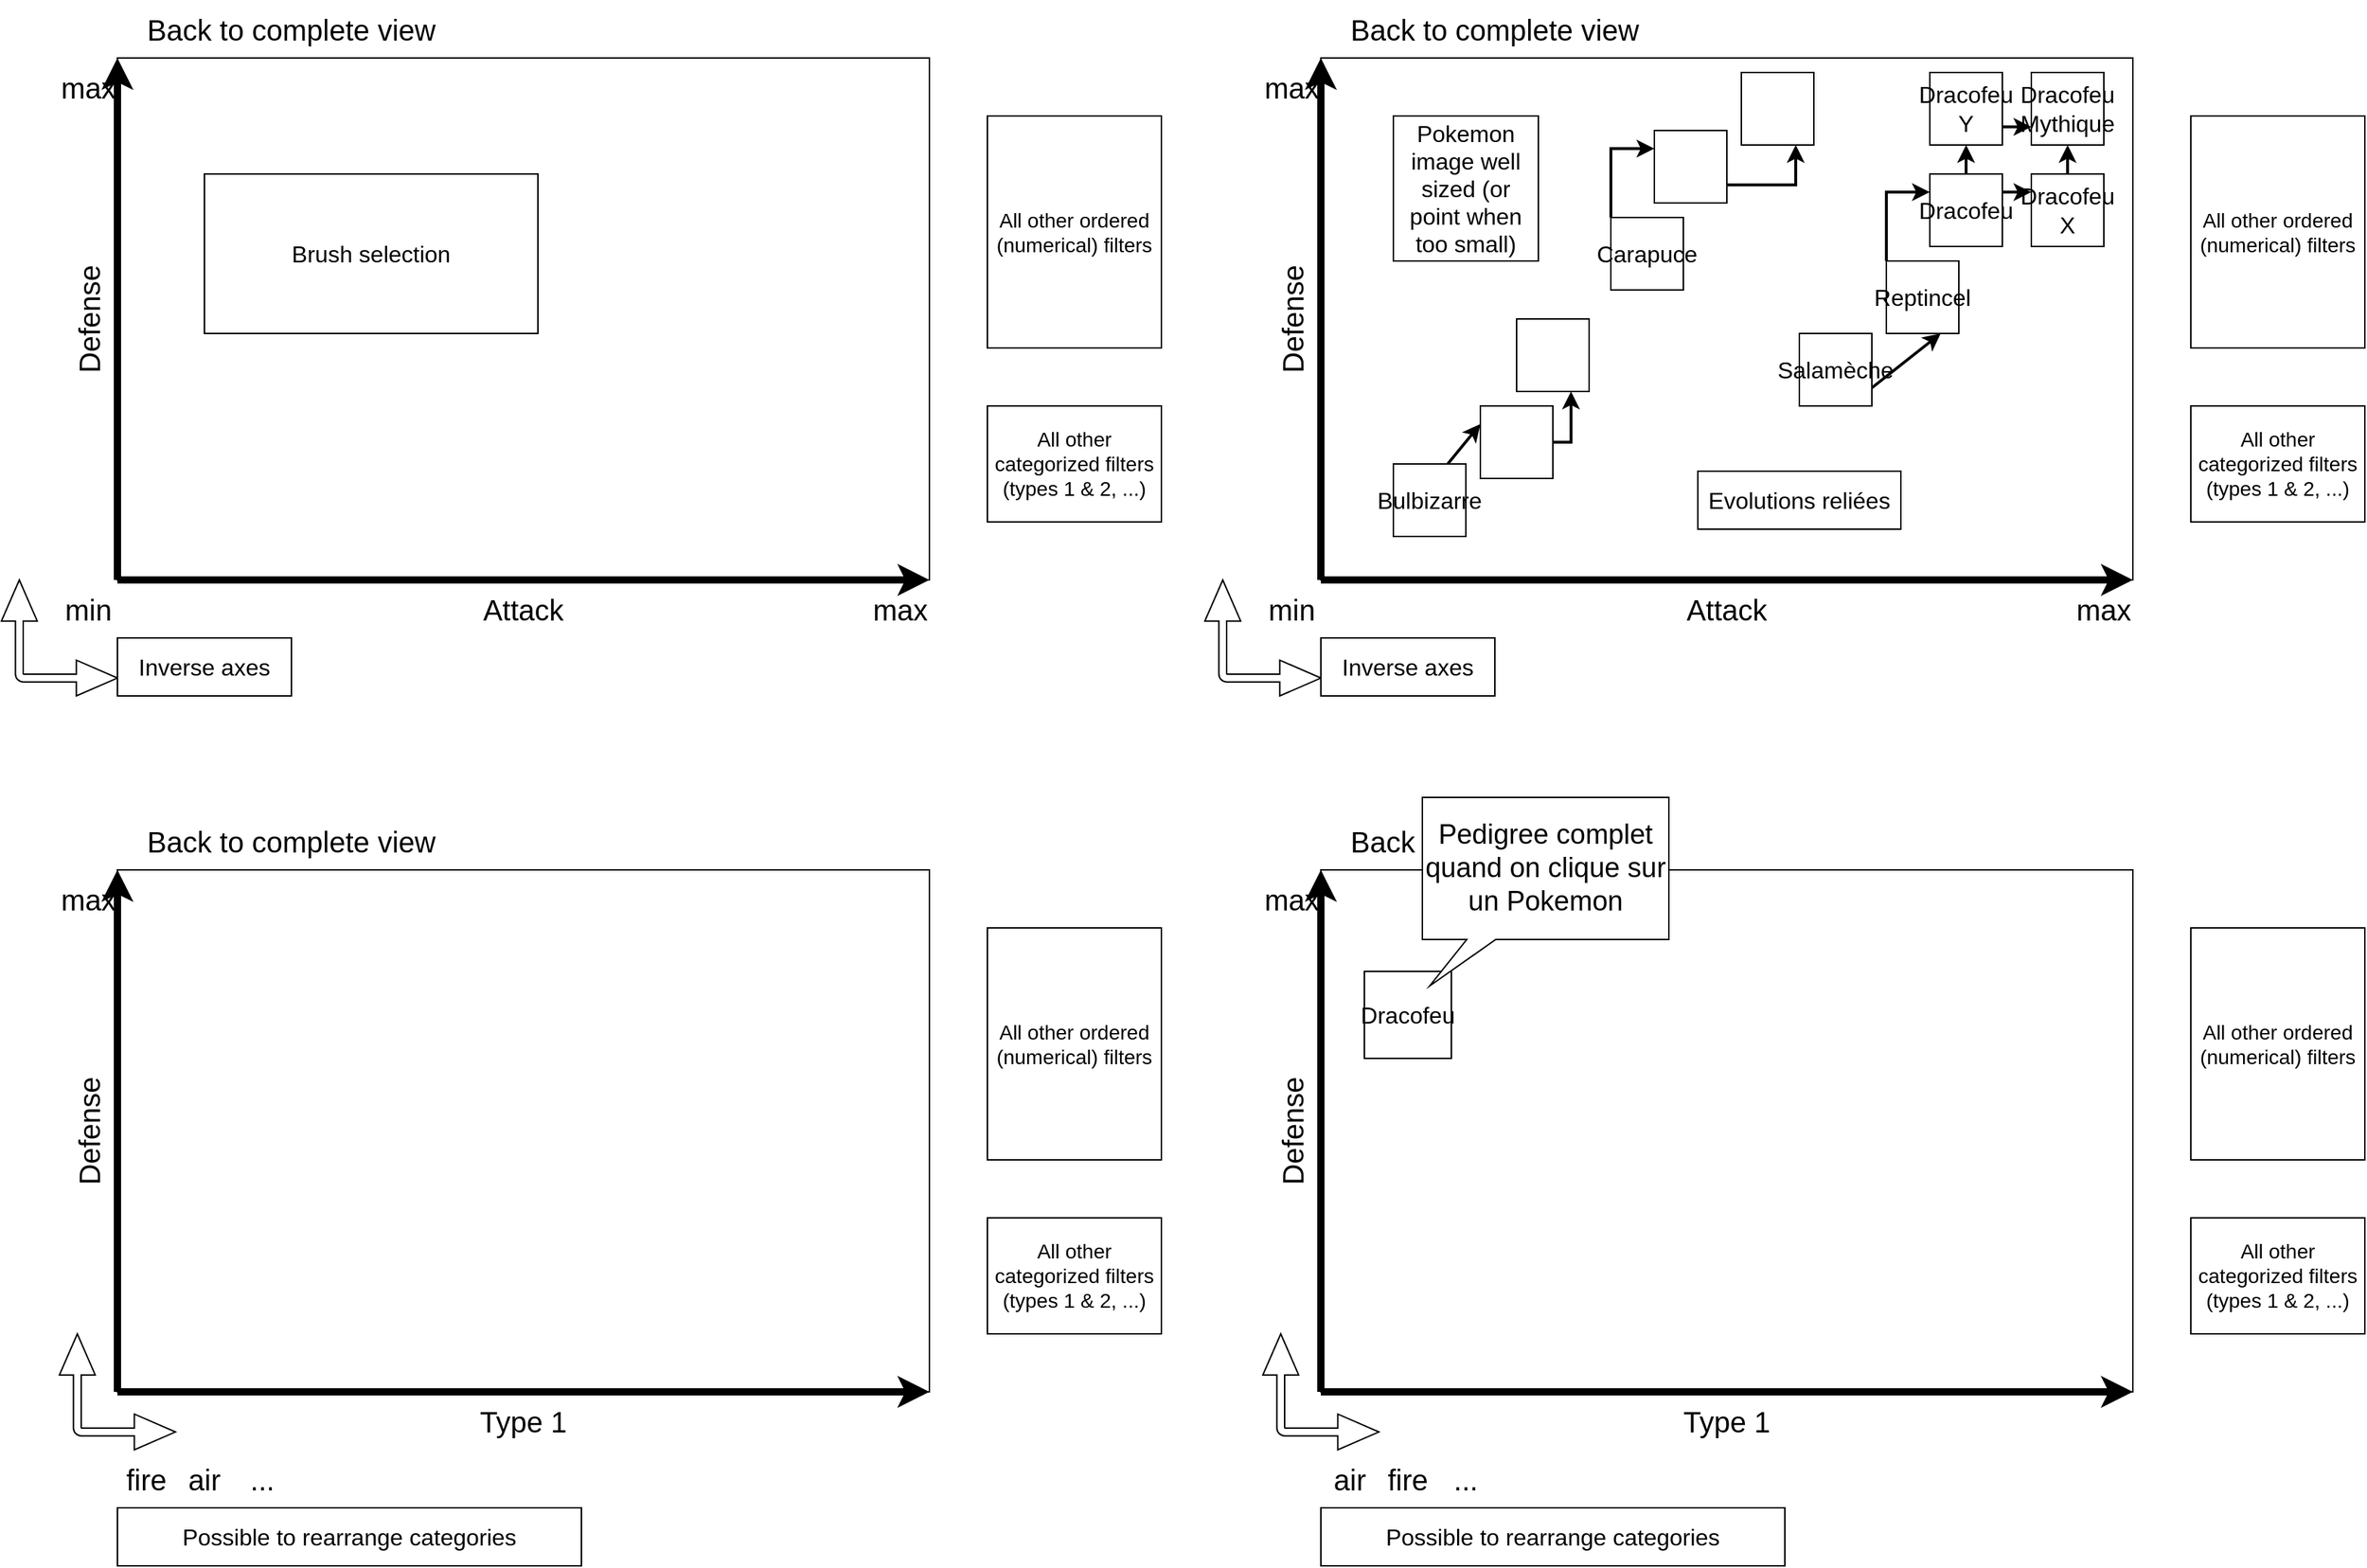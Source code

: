 <mxfile version="12.9.10" type="device"><diagram id="SLbaw5SfVsrJSuPn_zqY" name="Page-1"><mxGraphModel dx="1577" dy="1065" grid="1" gridSize="10" guides="1" tooltips="1" connect="1" arrows="1" fold="1" page="1" pageScale="1" pageWidth="827" pageHeight="1169" math="0" shadow="0"><root><mxCell id="0"/><mxCell id="1" parent="0"/><mxCell id="fBqfPUUahhCn8SVfWCrn-2" value="" style="rounded=0;whiteSpace=wrap;html=1;" vertex="1" parent="1"><mxGeometry x="80" y="80" width="560" height="360" as="geometry"/></mxCell><mxCell id="fBqfPUUahhCn8SVfWCrn-3" value="" style="endArrow=classic;html=1;strokeWidth=5;exitX=0;exitY=1;exitDx=0;exitDy=0;entryX=1;entryY=1;entryDx=0;entryDy=0;" edge="1" parent="1" source="fBqfPUUahhCn8SVfWCrn-2" target="fBqfPUUahhCn8SVfWCrn-2"><mxGeometry width="50" height="50" relative="1" as="geometry"><mxPoint x="80" y="470" as="sourcePoint"/><mxPoint x="640" y="470" as="targetPoint"/></mxGeometry></mxCell><mxCell id="fBqfPUUahhCn8SVfWCrn-4" value="" style="endArrow=classic;html=1;strokeWidth=5;entryX=0;entryY=0;entryDx=0;entryDy=0;exitX=0;exitY=1;exitDx=0;exitDy=0;" edge="1" parent="1" source="fBqfPUUahhCn8SVfWCrn-2" target="fBqfPUUahhCn8SVfWCrn-2"><mxGeometry width="50" height="50" relative="1" as="geometry"><mxPoint x="80" y="440" as="sourcePoint"/><mxPoint x="640" y="470" as="targetPoint"/></mxGeometry></mxCell><mxCell id="fBqfPUUahhCn8SVfWCrn-5" value="&lt;font style=&quot;font-size: 20px&quot;&gt;Attack&lt;/font&gt;&lt;span style=&quot;font-family: monospace ; font-size: 0px&quot;&gt;%3CmxGraphModel%3E%3Croot%3E%3CmxCell%20id%3D%220%22%2F%3E%3CmxCell%20id%3D%221%22%20parent%3D%220%22%2F%3E%3CmxCell%20id%3D%222%22%20value%3D%22%22%20style%3D%22endArrow%3Dclassic%3Bhtml%3D1%3BstrokeWidth%3D5%3B%22%20edge%3D%221%22%20parent%3D%221%22%3E%3CmxGeometry%20width%3D%2250%22%20height%3D%2250%22%20relative%3D%221%22%20as%3D%22geometry%22%3E%3CmxPoint%20x%3D%2280%22%20y%3D%22400%22%20as%3D%22sourcePoint%22%2F%3E%3CmxPoint%20x%3D%22640%22%20y%3D%22400%22%20as%3D%22targetPoint%22%2F%3E%3C%2FmxGeometry%3E%3C%2FmxCell%3E%3C%2Froot%3E%3C%2FmxGraphModel%3E&lt;/span&gt;" style="text;html=1;strokeColor=none;fillColor=none;align=center;verticalAlign=middle;whiteSpace=wrap;rounded=0;" vertex="1" parent="1"><mxGeometry x="80" y="440" width="560" height="40" as="geometry"/></mxCell><mxCell id="fBqfPUUahhCn8SVfWCrn-6" value="&lt;span style=&quot;font-size: 20px&quot;&gt;Defense&lt;/span&gt;" style="text;html=1;strokeColor=none;fillColor=none;align=center;verticalAlign=middle;whiteSpace=wrap;rounded=0;rotation=-90;" vertex="1" parent="1"><mxGeometry x="-120" y="240" width="360" height="40" as="geometry"/></mxCell><mxCell id="fBqfPUUahhCn8SVfWCrn-7" value="&lt;span style=&quot;font-size: 20px&quot;&gt;min&lt;/span&gt;" style="text;html=1;strokeColor=none;fillColor=none;align=center;verticalAlign=middle;whiteSpace=wrap;rounded=0;" vertex="1" parent="1"><mxGeometry x="40" y="440" width="40" height="40" as="geometry"/></mxCell><mxCell id="fBqfPUUahhCn8SVfWCrn-8" value="&lt;span style=&quot;font-size: 20px&quot;&gt;max&lt;/span&gt;&lt;span style=&quot;font-family: monospace ; font-size: 0px&quot;&gt;%3CmxGraphModel%3E%3Croot%3E%3CmxCell%20id%3D%220%22%2F%3E%3CmxCell%20id%3D%221%22%20parent%3D%220%22%2F%3E%3CmxCell%20id%3D%222%22%20value%3D%22%26lt%3Bspan%20style%3D%26quot%3Bfont-size%3A%2020px%26quot%3B%26gt%3Bmin%26lt%3B%2Fspan%26gt%3B%22%20style%3D%22text%3Bhtml%3D1%3BstrokeColor%3Dnone%3BfillColor%3Dnone%3Balign%3Dcenter%3BverticalAlign%3Dmiddle%3BwhiteSpace%3Dwrap%3Brounded%3D0%3B%22%20vertex%3D%221%22%20parent%3D%221%22%3E%3CmxGeometry%20x%3D%2240%22%20y%3D%22400%22%20width%3D%2240%22%20height%3D%2240%22%20as%3D%22geometry%22%2F%3E%3C%2FmxCell%3E%3C%2Froot%3E%3C%2FmxGraphModel%3&lt;/span&gt;" style="text;html=1;strokeColor=none;fillColor=none;align=center;verticalAlign=middle;whiteSpace=wrap;rounded=0;" vertex="1" parent="1"><mxGeometry x="600" y="440" width="40" height="40" as="geometry"/></mxCell><mxCell id="fBqfPUUahhCn8SVfWCrn-9" value="&lt;span style=&quot;font-size: 20px&quot;&gt;max&lt;/span&gt;&lt;span style=&quot;font-family: monospace ; font-size: 0px&quot;&gt;%3CmxGraphModel%3E%3Croot%3E%3CmxCell%20id%3D%220%22%2F%3E%3CmxCell%20id%3D%221%22%20parent%3D%220%22%2F%3E%3CmxCell%20id%3D%222%22%20value%3D%22%26lt%3Bspan%20style%3D%26quot%3Bfont-size%3A%2020px%26quot%3B%26gt%3Bmin%26lt%3B%2Fspan%26gt%3B%22%20style%3D%22text%3Bhtml%3D1%3BstrokeColor%3Dnone%3BfillColor%3Dnone%3Balign%3Dcenter%3BverticalAlign%3Dmiddle%3BwhiteSpace%3Dwrap%3Brounded%3D0%3B%22%20vertex%3D%221%22%20parent%3D%221%22%3E%3CmxGeometry%20x%3D%2240%22%20y%3D%22400%22%20width%3D%2240%22%20height%3D%2240%22%20as%3D%22geometry%22%2F%3E%3C%2FmxCell%3E%3C%2Froot%3E%3C%2FmxGraphModel%3&lt;/span&gt;" style="text;html=1;strokeColor=none;fillColor=none;align=center;verticalAlign=middle;whiteSpace=wrap;rounded=0;" vertex="1" parent="1"><mxGeometry x="40" y="80" width="40" height="40" as="geometry"/></mxCell><mxCell id="fBqfPUUahhCn8SVfWCrn-10" value="&lt;font style=&quot;font-size: 14px&quot;&gt;All other ordered&lt;br&gt;(numerical) filters&lt;/font&gt;" style="rounded=0;whiteSpace=wrap;html=1;" vertex="1" parent="1"><mxGeometry x="680" y="120" width="120" height="160" as="geometry"/></mxCell><mxCell id="fBqfPUUahhCn8SVfWCrn-11" value="&lt;font style=&quot;font-size: 14px&quot;&gt;All other&lt;br&gt;categorized filters&lt;br&gt;(types 1 &amp;amp; 2, ...)&lt;br&gt;&lt;/font&gt;" style="rounded=0;whiteSpace=wrap;html=1;" vertex="1" parent="1"><mxGeometry x="680" y="320" width="120" height="80" as="geometry"/></mxCell><mxCell id="fBqfPUUahhCn8SVfWCrn-13" value="&lt;span style=&quot;font-size: 20px&quot;&gt;Back to complete view&lt;/span&gt;" style="text;html=1;strokeColor=none;fillColor=none;align=center;verticalAlign=middle;whiteSpace=wrap;rounded=0;imageAspect=1;" vertex="1" parent="1"><mxGeometry x="80" y="40" width="240" height="40" as="geometry"/></mxCell><mxCell id="fBqfPUUahhCn8SVfWCrn-17" value="" style="rounded=0;whiteSpace=wrap;html=1;" vertex="1" parent="1"><mxGeometry x="80" y="640" width="560" height="360" as="geometry"/></mxCell><mxCell id="fBqfPUUahhCn8SVfWCrn-18" value="" style="endArrow=classic;html=1;strokeWidth=5;exitX=0;exitY=1;exitDx=0;exitDy=0;entryX=1;entryY=1;entryDx=0;entryDy=0;" edge="1" parent="1" source="fBqfPUUahhCn8SVfWCrn-17" target="fBqfPUUahhCn8SVfWCrn-17"><mxGeometry width="50" height="50" relative="1" as="geometry"><mxPoint x="80" y="1030" as="sourcePoint"/><mxPoint x="640" y="1030" as="targetPoint"/></mxGeometry></mxCell><mxCell id="fBqfPUUahhCn8SVfWCrn-19" value="" style="endArrow=classic;html=1;strokeWidth=5;entryX=0;entryY=0;entryDx=0;entryDy=0;exitX=0;exitY=1;exitDx=0;exitDy=0;" edge="1" parent="1" source="fBqfPUUahhCn8SVfWCrn-17" target="fBqfPUUahhCn8SVfWCrn-17"><mxGeometry width="50" height="50" relative="1" as="geometry"><mxPoint x="80" y="1000" as="sourcePoint"/><mxPoint x="640" y="1030" as="targetPoint"/></mxGeometry></mxCell><mxCell id="fBqfPUUahhCn8SVfWCrn-20" value="&lt;span style=&quot;font-size: 20px&quot;&gt;Type 1&lt;/span&gt;" style="text;html=1;strokeColor=none;fillColor=none;align=center;verticalAlign=middle;whiteSpace=wrap;rounded=0;" vertex="1" parent="1"><mxGeometry x="80" y="1000" width="560" height="40" as="geometry"/></mxCell><mxCell id="fBqfPUUahhCn8SVfWCrn-21" value="&lt;span style=&quot;font-size: 20px&quot;&gt;Defense&lt;/span&gt;" style="text;html=1;strokeColor=none;fillColor=none;align=center;verticalAlign=middle;whiteSpace=wrap;rounded=0;rotation=-90;" vertex="1" parent="1"><mxGeometry x="-120" y="800" width="360" height="40" as="geometry"/></mxCell><mxCell id="fBqfPUUahhCn8SVfWCrn-24" value="&lt;span style=&quot;font-size: 20px&quot;&gt;max&lt;/span&gt;&lt;span style=&quot;font-family: monospace ; font-size: 0px&quot;&gt;%3CmxGraphModel%3E%3Croot%3E%3CmxCell%20id%3D%220%22%2F%3E%3CmxCell%20id%3D%221%22%20parent%3D%220%22%2F%3E%3CmxCell%20id%3D%222%22%20value%3D%22%26lt%3Bspan%20style%3D%26quot%3Bfont-size%3A%2020px%26quot%3B%26gt%3Bmin%26lt%3B%2Fspan%26gt%3B%22%20style%3D%22text%3Bhtml%3D1%3BstrokeColor%3Dnone%3BfillColor%3Dnone%3Balign%3Dcenter%3BverticalAlign%3Dmiddle%3BwhiteSpace%3Dwrap%3Brounded%3D0%3B%22%20vertex%3D%221%22%20parent%3D%221%22%3E%3CmxGeometry%20x%3D%2240%22%20y%3D%22400%22%20width%3D%2240%22%20height%3D%2240%22%20as%3D%22geometry%22%2F%3E%3C%2FmxCell%3E%3C%2Froot%3E%3C%2FmxGraphModel%3&lt;/span&gt;" style="text;html=1;strokeColor=none;fillColor=none;align=center;verticalAlign=middle;whiteSpace=wrap;rounded=0;" vertex="1" parent="1"><mxGeometry x="40" y="640" width="40" height="40" as="geometry"/></mxCell><mxCell id="fBqfPUUahhCn8SVfWCrn-25" value="&lt;font style=&quot;font-size: 14px&quot;&gt;All other ordered&lt;br&gt;(numerical) filters&lt;/font&gt;" style="rounded=0;whiteSpace=wrap;html=1;" vertex="1" parent="1"><mxGeometry x="680" y="680" width="120" height="160" as="geometry"/></mxCell><mxCell id="fBqfPUUahhCn8SVfWCrn-26" value="&lt;font style=&quot;font-size: 14px&quot;&gt;All other&lt;br&gt;categorized filters&lt;br&gt;(types 1 &amp;amp; 2, ...)&lt;br&gt;&lt;/font&gt;" style="rounded=0;whiteSpace=wrap;html=1;" vertex="1" parent="1"><mxGeometry x="680" y="880" width="120" height="80" as="geometry"/></mxCell><mxCell id="fBqfPUUahhCn8SVfWCrn-27" value="&lt;span style=&quot;font-size: 20px&quot;&gt;Back to complete view&lt;/span&gt;" style="text;html=1;strokeColor=none;fillColor=none;align=center;verticalAlign=middle;whiteSpace=wrap;rounded=0;imageAspect=1;" vertex="1" parent="1"><mxGeometry x="80" y="600" width="240" height="40" as="geometry"/></mxCell><mxCell id="fBqfPUUahhCn8SVfWCrn-28" value="&lt;span style=&quot;font-size: 20px&quot;&gt;fire&lt;/span&gt;" style="text;html=1;strokeColor=none;fillColor=none;align=center;verticalAlign=middle;whiteSpace=wrap;rounded=0;" vertex="1" parent="1"><mxGeometry x="80" y="1040" width="40" height="40" as="geometry"/></mxCell><mxCell id="fBqfPUUahhCn8SVfWCrn-31" value="&lt;span style=&quot;font-size: 20px&quot;&gt;air&lt;/span&gt;" style="text;html=1;strokeColor=none;fillColor=none;align=center;verticalAlign=middle;whiteSpace=wrap;rounded=0;" vertex="1" parent="1"><mxGeometry x="120" y="1040" width="40" height="40" as="geometry"/></mxCell><mxCell id="fBqfPUUahhCn8SVfWCrn-32" value="&lt;span style=&quot;font-size: 20px&quot;&gt;...&lt;/span&gt;" style="text;html=1;strokeColor=none;fillColor=none;align=center;verticalAlign=middle;whiteSpace=wrap;rounded=0;" vertex="1" parent="1"><mxGeometry x="160" y="1040" width="40" height="40" as="geometry"/></mxCell><mxCell id="fBqfPUUahhCn8SVfWCrn-33" value="&lt;font style=&quot;font-size: 16px&quot;&gt;Possible to rearrange categories&lt;/font&gt;" style="rounded=0;whiteSpace=wrap;html=1;" vertex="1" parent="1"><mxGeometry x="80" y="1080" width="320" height="40" as="geometry"/></mxCell><mxCell id="fBqfPUUahhCn8SVfWCrn-34" value="" style="html=1;shadow=0;dashed=0;align=center;verticalAlign=middle;shape=mxgraph.arrows2.bendDoubleArrow;dy=2.67;dx=28.33;arrowHead=24.67;rounded=1;rotation=-90;" vertex="1" parent="1"><mxGeometry y="440" width="80" height="80" as="geometry"/></mxCell><mxCell id="fBqfPUUahhCn8SVfWCrn-35" value="" style="html=1;shadow=0;dashed=0;align=center;verticalAlign=middle;shape=mxgraph.arrows2.bendDoubleArrow;dy=2.67;dx=28.33;arrowHead=24.67;rounded=1;rotation=-90;" vertex="1" parent="1"><mxGeometry x="40" y="960" width="80" height="80" as="geometry"/></mxCell><mxCell id="fBqfPUUahhCn8SVfWCrn-36" value="&lt;font style=&quot;font-size: 16px&quot;&gt;Inverse axes&lt;br&gt;&lt;/font&gt;" style="rounded=0;whiteSpace=wrap;html=1;" vertex="1" parent="1"><mxGeometry x="80" y="480" width="120" height="40" as="geometry"/></mxCell><mxCell id="fBqfPUUahhCn8SVfWCrn-37" value="&lt;font style=&quot;font-size: 16px&quot;&gt;Brush selection&lt;br&gt;&lt;/font&gt;" style="rounded=0;whiteSpace=wrap;html=1;" vertex="1" parent="1"><mxGeometry x="140" y="160" width="230" height="110" as="geometry"/></mxCell><mxCell id="fBqfPUUahhCn8SVfWCrn-38" value="" style="rounded=0;whiteSpace=wrap;html=1;" vertex="1" parent="1"><mxGeometry x="910" y="80" width="560" height="360" as="geometry"/></mxCell><mxCell id="fBqfPUUahhCn8SVfWCrn-39" value="" style="endArrow=classic;html=1;strokeWidth=5;exitX=0;exitY=1;exitDx=0;exitDy=0;entryX=1;entryY=1;entryDx=0;entryDy=0;" edge="1" parent="1" source="fBqfPUUahhCn8SVfWCrn-38" target="fBqfPUUahhCn8SVfWCrn-38"><mxGeometry width="50" height="50" relative="1" as="geometry"><mxPoint x="910" y="470" as="sourcePoint"/><mxPoint x="1470" y="470" as="targetPoint"/></mxGeometry></mxCell><mxCell id="fBqfPUUahhCn8SVfWCrn-40" value="" style="endArrow=classic;html=1;strokeWidth=5;entryX=0;entryY=0;entryDx=0;entryDy=0;exitX=0;exitY=1;exitDx=0;exitDy=0;" edge="1" parent="1" source="fBqfPUUahhCn8SVfWCrn-38" target="fBqfPUUahhCn8SVfWCrn-38"><mxGeometry width="50" height="50" relative="1" as="geometry"><mxPoint x="910" y="440" as="sourcePoint"/><mxPoint x="1470" y="470" as="targetPoint"/></mxGeometry></mxCell><mxCell id="fBqfPUUahhCn8SVfWCrn-41" value="&lt;font style=&quot;font-size: 20px&quot;&gt;Attack&lt;/font&gt;&lt;span style=&quot;font-family: monospace ; font-size: 0px&quot;&gt;%3CmxGraphModel%3E%3Croot%3E%3CmxCell%20id%3D%220%22%2F%3E%3CmxCell%20id%3D%221%22%20parent%3D%220%22%2F%3E%3CmxCell%20id%3D%222%22%20value%3D%22%22%20style%3D%22endArrow%3Dclassic%3Bhtml%3D1%3BstrokeWidth%3D5%3B%22%20edge%3D%221%22%20parent%3D%221%22%3E%3CmxGeometry%20width%3D%2250%22%20height%3D%2250%22%20relative%3D%221%22%20as%3D%22geometry%22%3E%3CmxPoint%20x%3D%2280%22%20y%3D%22400%22%20as%3D%22sourcePoint%22%2F%3E%3CmxPoint%20x%3D%22640%22%20y%3D%22400%22%20as%3D%22targetPoint%22%2F%3E%3C%2FmxGeometry%3E%3C%2FmxCell%3E%3C%2Froot%3E%3C%2FmxGraphModel%3E&lt;/span&gt;" style="text;html=1;strokeColor=none;fillColor=none;align=center;verticalAlign=middle;whiteSpace=wrap;rounded=0;" vertex="1" parent="1"><mxGeometry x="910" y="440" width="560" height="40" as="geometry"/></mxCell><mxCell id="fBqfPUUahhCn8SVfWCrn-42" value="&lt;span style=&quot;font-size: 20px&quot;&gt;Defense&lt;/span&gt;" style="text;html=1;strokeColor=none;fillColor=none;align=center;verticalAlign=middle;whiteSpace=wrap;rounded=0;rotation=-90;" vertex="1" parent="1"><mxGeometry x="710" y="240" width="360" height="40" as="geometry"/></mxCell><mxCell id="fBqfPUUahhCn8SVfWCrn-43" value="&lt;span style=&quot;font-size: 20px&quot;&gt;min&lt;/span&gt;" style="text;html=1;strokeColor=none;fillColor=none;align=center;verticalAlign=middle;whiteSpace=wrap;rounded=0;" vertex="1" parent="1"><mxGeometry x="870" y="440" width="40" height="40" as="geometry"/></mxCell><mxCell id="fBqfPUUahhCn8SVfWCrn-44" value="&lt;span style=&quot;font-size: 20px&quot;&gt;max&lt;/span&gt;&lt;span style=&quot;font-family: monospace ; font-size: 0px&quot;&gt;%3CmxGraphModel%3E%3Croot%3E%3CmxCell%20id%3D%220%22%2F%3E%3CmxCell%20id%3D%221%22%20parent%3D%220%22%2F%3E%3CmxCell%20id%3D%222%22%20value%3D%22%26lt%3Bspan%20style%3D%26quot%3Bfont-size%3A%2020px%26quot%3B%26gt%3Bmin%26lt%3B%2Fspan%26gt%3B%22%20style%3D%22text%3Bhtml%3D1%3BstrokeColor%3Dnone%3BfillColor%3Dnone%3Balign%3Dcenter%3BverticalAlign%3Dmiddle%3BwhiteSpace%3Dwrap%3Brounded%3D0%3B%22%20vertex%3D%221%22%20parent%3D%221%22%3E%3CmxGeometry%20x%3D%2240%22%20y%3D%22400%22%20width%3D%2240%22%20height%3D%2240%22%20as%3D%22geometry%22%2F%3E%3C%2FmxCell%3E%3C%2Froot%3E%3C%2FmxGraphModel%3&lt;/span&gt;" style="text;html=1;strokeColor=none;fillColor=none;align=center;verticalAlign=middle;whiteSpace=wrap;rounded=0;" vertex="1" parent="1"><mxGeometry x="1430" y="440" width="40" height="40" as="geometry"/></mxCell><mxCell id="fBqfPUUahhCn8SVfWCrn-45" value="&lt;span style=&quot;font-size: 20px&quot;&gt;max&lt;/span&gt;&lt;span style=&quot;font-family: monospace ; font-size: 0px&quot;&gt;%3CmxGraphModel%3E%3Croot%3E%3CmxCell%20id%3D%220%22%2F%3E%3CmxCell%20id%3D%221%22%20parent%3D%220%22%2F%3E%3CmxCell%20id%3D%222%22%20value%3D%22%26lt%3Bspan%20style%3D%26quot%3Bfont-size%3A%2020px%26quot%3B%26gt%3Bmin%26lt%3B%2Fspan%26gt%3B%22%20style%3D%22text%3Bhtml%3D1%3BstrokeColor%3Dnone%3BfillColor%3Dnone%3Balign%3Dcenter%3BverticalAlign%3Dmiddle%3BwhiteSpace%3Dwrap%3Brounded%3D0%3B%22%20vertex%3D%221%22%20parent%3D%221%22%3E%3CmxGeometry%20x%3D%2240%22%20y%3D%22400%22%20width%3D%2240%22%20height%3D%2240%22%20as%3D%22geometry%22%2F%3E%3C%2FmxCell%3E%3C%2Froot%3E%3C%2FmxGraphModel%3&lt;/span&gt;" style="text;html=1;strokeColor=none;fillColor=none;align=center;verticalAlign=middle;whiteSpace=wrap;rounded=0;" vertex="1" parent="1"><mxGeometry x="870" y="80" width="40" height="40" as="geometry"/></mxCell><mxCell id="fBqfPUUahhCn8SVfWCrn-46" value="&lt;font style=&quot;font-size: 14px&quot;&gt;All other ordered&lt;br&gt;(numerical) filters&lt;/font&gt;" style="rounded=0;whiteSpace=wrap;html=1;" vertex="1" parent="1"><mxGeometry x="1510" y="120" width="120" height="160" as="geometry"/></mxCell><mxCell id="fBqfPUUahhCn8SVfWCrn-47" value="&lt;font style=&quot;font-size: 14px&quot;&gt;All other&lt;br&gt;categorized filters&lt;br&gt;(types 1 &amp;amp; 2, ...)&lt;br&gt;&lt;/font&gt;" style="rounded=0;whiteSpace=wrap;html=1;" vertex="1" parent="1"><mxGeometry x="1510" y="320" width="120" height="80" as="geometry"/></mxCell><mxCell id="fBqfPUUahhCn8SVfWCrn-48" value="&lt;span style=&quot;font-size: 20px&quot;&gt;Back to complete view&lt;/span&gt;" style="text;html=1;strokeColor=none;fillColor=none;align=center;verticalAlign=middle;whiteSpace=wrap;rounded=0;imageAspect=1;" vertex="1" parent="1"><mxGeometry x="910" y="40" width="240" height="40" as="geometry"/></mxCell><mxCell id="fBqfPUUahhCn8SVfWCrn-49" value="" style="rounded=0;whiteSpace=wrap;html=1;" vertex="1" parent="1"><mxGeometry x="910" y="640" width="560" height="360" as="geometry"/></mxCell><mxCell id="fBqfPUUahhCn8SVfWCrn-50" value="" style="endArrow=classic;html=1;strokeWidth=5;exitX=0;exitY=1;exitDx=0;exitDy=0;entryX=1;entryY=1;entryDx=0;entryDy=0;" edge="1" parent="1" source="fBqfPUUahhCn8SVfWCrn-49" target="fBqfPUUahhCn8SVfWCrn-49"><mxGeometry width="50" height="50" relative="1" as="geometry"><mxPoint x="910" y="1030" as="sourcePoint"/><mxPoint x="1470" y="1030" as="targetPoint"/></mxGeometry></mxCell><mxCell id="fBqfPUUahhCn8SVfWCrn-51" value="" style="endArrow=classic;html=1;strokeWidth=5;entryX=0;entryY=0;entryDx=0;entryDy=0;exitX=0;exitY=1;exitDx=0;exitDy=0;" edge="1" parent="1" source="fBqfPUUahhCn8SVfWCrn-49" target="fBqfPUUahhCn8SVfWCrn-49"><mxGeometry width="50" height="50" relative="1" as="geometry"><mxPoint x="910" y="1000" as="sourcePoint"/><mxPoint x="1470" y="1030" as="targetPoint"/></mxGeometry></mxCell><mxCell id="fBqfPUUahhCn8SVfWCrn-52" value="&lt;span style=&quot;font-size: 20px&quot;&gt;Type 1&lt;/span&gt;" style="text;html=1;strokeColor=none;fillColor=none;align=center;verticalAlign=middle;whiteSpace=wrap;rounded=0;" vertex="1" parent="1"><mxGeometry x="910" y="1000" width="560" height="40" as="geometry"/></mxCell><mxCell id="fBqfPUUahhCn8SVfWCrn-53" value="&lt;span style=&quot;font-size: 20px&quot;&gt;Defense&lt;/span&gt;" style="text;html=1;strokeColor=none;fillColor=none;align=center;verticalAlign=middle;whiteSpace=wrap;rounded=0;rotation=-90;" vertex="1" parent="1"><mxGeometry x="710" y="800" width="360" height="40" as="geometry"/></mxCell><mxCell id="fBqfPUUahhCn8SVfWCrn-54" value="&lt;span style=&quot;font-size: 20px&quot;&gt;max&lt;/span&gt;&lt;span style=&quot;font-family: monospace ; font-size: 0px&quot;&gt;%3CmxGraphModel%3E%3Croot%3E%3CmxCell%20id%3D%220%22%2F%3E%3CmxCell%20id%3D%221%22%20parent%3D%220%22%2F%3E%3CmxCell%20id%3D%222%22%20value%3D%22%26lt%3Bspan%20style%3D%26quot%3Bfont-size%3A%2020px%26quot%3B%26gt%3Bmin%26lt%3B%2Fspan%26gt%3B%22%20style%3D%22text%3Bhtml%3D1%3BstrokeColor%3Dnone%3BfillColor%3Dnone%3Balign%3Dcenter%3BverticalAlign%3Dmiddle%3BwhiteSpace%3Dwrap%3Brounded%3D0%3B%22%20vertex%3D%221%22%20parent%3D%221%22%3E%3CmxGeometry%20x%3D%2240%22%20y%3D%22400%22%20width%3D%2240%22%20height%3D%2240%22%20as%3D%22geometry%22%2F%3E%3C%2FmxCell%3E%3C%2Froot%3E%3C%2FmxGraphModel%3&lt;/span&gt;" style="text;html=1;strokeColor=none;fillColor=none;align=center;verticalAlign=middle;whiteSpace=wrap;rounded=0;" vertex="1" parent="1"><mxGeometry x="870" y="640" width="40" height="40" as="geometry"/></mxCell><mxCell id="fBqfPUUahhCn8SVfWCrn-55" value="&lt;font style=&quot;font-size: 14px&quot;&gt;All other ordered&lt;br&gt;(numerical) filters&lt;/font&gt;" style="rounded=0;whiteSpace=wrap;html=1;" vertex="1" parent="1"><mxGeometry x="1510" y="680" width="120" height="160" as="geometry"/></mxCell><mxCell id="fBqfPUUahhCn8SVfWCrn-56" value="&lt;font style=&quot;font-size: 14px&quot;&gt;All other&lt;br&gt;categorized filters&lt;br&gt;(types 1 &amp;amp; 2, ...)&lt;br&gt;&lt;/font&gt;" style="rounded=0;whiteSpace=wrap;html=1;" vertex="1" parent="1"><mxGeometry x="1510" y="880" width="120" height="80" as="geometry"/></mxCell><mxCell id="fBqfPUUahhCn8SVfWCrn-57" value="&lt;span style=&quot;font-size: 20px&quot;&gt;Back to complete view&lt;/span&gt;" style="text;html=1;strokeColor=none;fillColor=none;align=center;verticalAlign=middle;whiteSpace=wrap;rounded=0;imageAspect=1;" vertex="1" parent="1"><mxGeometry x="910" y="600" width="240" height="40" as="geometry"/></mxCell><mxCell id="fBqfPUUahhCn8SVfWCrn-58" value="&lt;span style=&quot;font-size: 20px&quot;&gt;fire&lt;/span&gt;" style="text;html=1;strokeColor=none;fillColor=none;align=center;verticalAlign=middle;whiteSpace=wrap;rounded=0;" vertex="1" parent="1"><mxGeometry x="950" y="1040" width="40" height="40" as="geometry"/></mxCell><mxCell id="fBqfPUUahhCn8SVfWCrn-59" value="&lt;span style=&quot;font-size: 20px&quot;&gt;air&lt;/span&gt;" style="text;html=1;strokeColor=none;fillColor=none;align=center;verticalAlign=middle;whiteSpace=wrap;rounded=0;" vertex="1" parent="1"><mxGeometry x="910" y="1040" width="40" height="40" as="geometry"/></mxCell><mxCell id="fBqfPUUahhCn8SVfWCrn-60" value="&lt;span style=&quot;font-size: 20px&quot;&gt;...&lt;/span&gt;" style="text;html=1;strokeColor=none;fillColor=none;align=center;verticalAlign=middle;whiteSpace=wrap;rounded=0;" vertex="1" parent="1"><mxGeometry x="990" y="1040" width="40" height="40" as="geometry"/></mxCell><mxCell id="fBqfPUUahhCn8SVfWCrn-61" value="&lt;font style=&quot;font-size: 16px&quot;&gt;Possible to rearrange categories&lt;/font&gt;" style="rounded=0;whiteSpace=wrap;html=1;" vertex="1" parent="1"><mxGeometry x="910" y="1080" width="320" height="40" as="geometry"/></mxCell><mxCell id="fBqfPUUahhCn8SVfWCrn-62" value="" style="html=1;shadow=0;dashed=0;align=center;verticalAlign=middle;shape=mxgraph.arrows2.bendDoubleArrow;dy=2.67;dx=28.33;arrowHead=24.67;rounded=1;rotation=-90;" vertex="1" parent="1"><mxGeometry x="830" y="440" width="80" height="80" as="geometry"/></mxCell><mxCell id="fBqfPUUahhCn8SVfWCrn-63" value="" style="html=1;shadow=0;dashed=0;align=center;verticalAlign=middle;shape=mxgraph.arrows2.bendDoubleArrow;dy=2.67;dx=28.33;arrowHead=24.67;rounded=1;rotation=-90;" vertex="1" parent="1"><mxGeometry x="870" y="960" width="80" height="80" as="geometry"/></mxCell><mxCell id="fBqfPUUahhCn8SVfWCrn-64" value="&lt;font style=&quot;font-size: 16px&quot;&gt;Inverse axes&lt;br&gt;&lt;/font&gt;" style="rounded=0;whiteSpace=wrap;html=1;" vertex="1" parent="1"><mxGeometry x="910" y="480" width="120" height="40" as="geometry"/></mxCell><mxCell id="fBqfPUUahhCn8SVfWCrn-65" value="&lt;font style=&quot;font-size: 16px&quot;&gt;Pokemon image well sized (or point when too small)&lt;br&gt;&lt;/font&gt;" style="rounded=0;whiteSpace=wrap;html=1;" vertex="1" parent="1"><mxGeometry x="960" y="120" width="100" height="100" as="geometry"/></mxCell><mxCell id="fBqfPUUahhCn8SVfWCrn-81" style="edgeStyle=orthogonalEdgeStyle;rounded=0;jumpSize=6;orthogonalLoop=1;jettySize=auto;html=1;exitX=1;exitY=0.75;exitDx=0;exitDy=0;entryX=0;entryY=0.75;entryDx=0;entryDy=0;strokeWidth=2;" edge="1" parent="1" source="fBqfPUUahhCn8SVfWCrn-66" target="fBqfPUUahhCn8SVfWCrn-72"><mxGeometry relative="1" as="geometry"/></mxCell><mxCell id="fBqfPUUahhCn8SVfWCrn-66" value="&lt;font style=&quot;font-size: 16px&quot;&gt;Dracofeu&lt;br&gt;Y&lt;br&gt;&lt;/font&gt;" style="rounded=0;whiteSpace=wrap;html=1;" vertex="1" parent="1"><mxGeometry x="1330" y="90" width="50" height="50" as="geometry"/></mxCell><mxCell id="fBqfPUUahhCn8SVfWCrn-68" value="&lt;font style=&quot;font-size: 16px&quot;&gt;Salamèche&lt;br&gt;&lt;/font&gt;" style="rounded=0;whiteSpace=wrap;html=1;" vertex="1" parent="1"><mxGeometry x="1240" y="270" width="50" height="50" as="geometry"/></mxCell><mxCell id="fBqfPUUahhCn8SVfWCrn-78" style="edgeStyle=orthogonalEdgeStyle;rounded=0;jumpSize=6;orthogonalLoop=1;jettySize=auto;html=1;exitX=1;exitY=0.25;exitDx=0;exitDy=0;entryX=0;entryY=0.25;entryDx=0;entryDy=0;strokeWidth=2;" edge="1" parent="1" source="fBqfPUUahhCn8SVfWCrn-69" target="fBqfPUUahhCn8SVfWCrn-70"><mxGeometry relative="1" as="geometry"/></mxCell><mxCell id="fBqfPUUahhCn8SVfWCrn-79" style="edgeStyle=orthogonalEdgeStyle;rounded=0;jumpSize=6;orthogonalLoop=1;jettySize=auto;html=1;exitX=0.5;exitY=0;exitDx=0;exitDy=0;entryX=0.5;entryY=1;entryDx=0;entryDy=0;strokeWidth=2;" edge="1" parent="1" source="fBqfPUUahhCn8SVfWCrn-69" target="fBqfPUUahhCn8SVfWCrn-66"><mxGeometry relative="1" as="geometry"/></mxCell><mxCell id="fBqfPUUahhCn8SVfWCrn-69" value="&lt;font style=&quot;font-size: 16px&quot;&gt;Dracofeu&lt;br&gt;&lt;/font&gt;" style="rounded=0;whiteSpace=wrap;html=1;" vertex="1" parent="1"><mxGeometry x="1330" y="160" width="50" height="50" as="geometry"/></mxCell><mxCell id="fBqfPUUahhCn8SVfWCrn-80" style="edgeStyle=orthogonalEdgeStyle;rounded=0;jumpSize=6;orthogonalLoop=1;jettySize=auto;html=1;exitX=0.5;exitY=0;exitDx=0;exitDy=0;entryX=0.5;entryY=1;entryDx=0;entryDy=0;strokeWidth=2;" edge="1" parent="1" source="fBqfPUUahhCn8SVfWCrn-70" target="fBqfPUUahhCn8SVfWCrn-72"><mxGeometry relative="1" as="geometry"/></mxCell><mxCell id="fBqfPUUahhCn8SVfWCrn-70" value="&lt;font style=&quot;font-size: 16px&quot;&gt;Dracofeu&lt;br&gt;X&lt;br&gt;&lt;/font&gt;" style="rounded=0;whiteSpace=wrap;html=1;" vertex="1" parent="1"><mxGeometry x="1400" y="160" width="50" height="50" as="geometry"/></mxCell><mxCell id="fBqfPUUahhCn8SVfWCrn-72" value="&lt;font style=&quot;font-size: 16px&quot;&gt;Dracofeu&lt;br&gt;Mythique&lt;br&gt;&lt;/font&gt;" style="rounded=0;whiteSpace=wrap;html=1;" vertex="1" parent="1"><mxGeometry x="1400" y="90" width="50" height="50" as="geometry"/></mxCell><mxCell id="fBqfPUUahhCn8SVfWCrn-77" style="edgeStyle=orthogonalEdgeStyle;rounded=0;jumpSize=6;orthogonalLoop=1;jettySize=auto;html=1;exitX=0;exitY=0;exitDx=0;exitDy=0;entryX=0;entryY=0.25;entryDx=0;entryDy=0;strokeWidth=2;" edge="1" parent="1" source="fBqfPUUahhCn8SVfWCrn-73" target="fBqfPUUahhCn8SVfWCrn-69"><mxGeometry relative="1" as="geometry"/></mxCell><mxCell id="fBqfPUUahhCn8SVfWCrn-73" value="&lt;font style=&quot;font-size: 16px&quot;&gt;Reptincel&lt;br&gt;&lt;/font&gt;" style="rounded=0;whiteSpace=wrap;html=1;" vertex="1" parent="1"><mxGeometry x="1300" y="220" width="50" height="50" as="geometry"/></mxCell><mxCell id="fBqfPUUahhCn8SVfWCrn-76" value="" style="endArrow=classic;html=1;strokeWidth=2;exitX=1;exitY=0.75;exitDx=0;exitDy=0;jumpSize=6;entryX=0.75;entryY=1;entryDx=0;entryDy=0;" edge="1" parent="1" source="fBqfPUUahhCn8SVfWCrn-68" target="fBqfPUUahhCn8SVfWCrn-73"><mxGeometry width="50" height="50" relative="1" as="geometry"><mxPoint x="990" y="250" as="sourcePoint"/><mxPoint x="1040" y="200" as="targetPoint"/></mxGeometry></mxCell><mxCell id="fBqfPUUahhCn8SVfWCrn-82" value="&lt;font style=&quot;font-size: 16px&quot;&gt;Bulbizarre&lt;br&gt;&lt;/font&gt;" style="rounded=0;whiteSpace=wrap;html=1;" vertex="1" parent="1"><mxGeometry x="960" y="360" width="50" height="50" as="geometry"/></mxCell><mxCell id="fBqfPUUahhCn8SVfWCrn-90" style="edgeStyle=orthogonalEdgeStyle;rounded=0;jumpSize=6;orthogonalLoop=1;jettySize=auto;html=1;exitX=0;exitY=0;exitDx=0;exitDy=0;entryX=0;entryY=0.25;entryDx=0;entryDy=0;strokeWidth=2;" edge="1" parent="1" source="fBqfPUUahhCn8SVfWCrn-83" target="fBqfPUUahhCn8SVfWCrn-84"><mxGeometry relative="1" as="geometry"/></mxCell><mxCell id="fBqfPUUahhCn8SVfWCrn-83" value="&lt;font style=&quot;font-size: 16px&quot;&gt;Carapuce&lt;br&gt;&lt;/font&gt;" style="rounded=0;whiteSpace=wrap;html=1;" vertex="1" parent="1"><mxGeometry x="1110" y="190" width="50" height="50" as="geometry"/></mxCell><mxCell id="fBqfPUUahhCn8SVfWCrn-91" style="edgeStyle=orthogonalEdgeStyle;rounded=0;jumpSize=6;orthogonalLoop=1;jettySize=auto;html=1;exitX=1;exitY=0.75;exitDx=0;exitDy=0;entryX=0.75;entryY=1;entryDx=0;entryDy=0;strokeWidth=2;" edge="1" parent="1" source="fBqfPUUahhCn8SVfWCrn-84" target="fBqfPUUahhCn8SVfWCrn-85"><mxGeometry relative="1" as="geometry"/></mxCell><mxCell id="fBqfPUUahhCn8SVfWCrn-84" value="&lt;font style=&quot;font-size: 16px&quot;&gt;&lt;br&gt;&lt;/font&gt;" style="rounded=0;whiteSpace=wrap;html=1;" vertex="1" parent="1"><mxGeometry x="1140" y="130" width="50" height="50" as="geometry"/></mxCell><mxCell id="fBqfPUUahhCn8SVfWCrn-85" value="&lt;font style=&quot;font-size: 16px&quot;&gt;&lt;br&gt;&lt;/font&gt;" style="rounded=0;whiteSpace=wrap;html=1;" vertex="1" parent="1"><mxGeometry x="1200" y="90" width="50" height="50" as="geometry"/></mxCell><mxCell id="fBqfPUUahhCn8SVfWCrn-89" style="edgeStyle=orthogonalEdgeStyle;rounded=0;jumpSize=6;orthogonalLoop=1;jettySize=auto;html=1;exitX=1;exitY=0.5;exitDx=0;exitDy=0;entryX=0.75;entryY=1;entryDx=0;entryDy=0;strokeWidth=2;" edge="1" parent="1" source="fBqfPUUahhCn8SVfWCrn-86" target="fBqfPUUahhCn8SVfWCrn-87"><mxGeometry relative="1" as="geometry"/></mxCell><mxCell id="fBqfPUUahhCn8SVfWCrn-86" value="&lt;font style=&quot;font-size: 16px&quot;&gt;&lt;br&gt;&lt;/font&gt;" style="rounded=0;whiteSpace=wrap;html=1;" vertex="1" parent="1"><mxGeometry x="1020" y="320" width="50" height="50" as="geometry"/></mxCell><mxCell id="fBqfPUUahhCn8SVfWCrn-87" value="&lt;font style=&quot;font-size: 16px&quot;&gt;&lt;br&gt;&lt;/font&gt;" style="rounded=0;whiteSpace=wrap;html=1;" vertex="1" parent="1"><mxGeometry x="1045" y="260" width="50" height="50" as="geometry"/></mxCell><mxCell id="fBqfPUUahhCn8SVfWCrn-88" value="" style="endArrow=classic;html=1;strokeWidth=2;exitX=0.75;exitY=0;exitDx=0;exitDy=0;entryX=0;entryY=0.25;entryDx=0;entryDy=0;" edge="1" parent="1" source="fBqfPUUahhCn8SVfWCrn-82" target="fBqfPUUahhCn8SVfWCrn-86"><mxGeometry width="50" height="50" relative="1" as="geometry"><mxPoint x="990" y="250" as="sourcePoint"/><mxPoint x="1040" y="200" as="targetPoint"/></mxGeometry></mxCell><mxCell id="fBqfPUUahhCn8SVfWCrn-92" value="&lt;font style=&quot;font-size: 16px&quot;&gt;Evolutions reliées&lt;br&gt;&lt;/font&gt;" style="rounded=0;whiteSpace=wrap;html=1;" vertex="1" parent="1"><mxGeometry x="1170" y="365" width="140" height="40" as="geometry"/></mxCell><mxCell id="fBqfPUUahhCn8SVfWCrn-94" value="&lt;font style=&quot;font-size: 16px&quot;&gt;Dracofeu&lt;br&gt;&lt;/font&gt;" style="rounded=0;whiteSpace=wrap;html=1;" vertex="1" parent="1"><mxGeometry x="940" y="710" width="60" height="60" as="geometry"/></mxCell><mxCell id="fBqfPUUahhCn8SVfWCrn-95" value="&lt;font style=&quot;font-size: 19px&quot;&gt;Pedigree complet quand on clique sur un Pokemon&lt;/font&gt;" style="shape=callout;whiteSpace=wrap;html=1;perimeter=calloutPerimeter;size=32;position=0.18;position2=0.03;" vertex="1" parent="1"><mxGeometry x="980" y="590" width="170" height="130" as="geometry"/></mxCell></root></mxGraphModel></diagram></mxfile>
